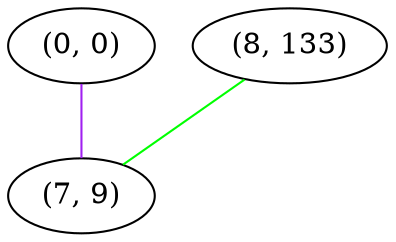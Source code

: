 graph "" {
"(0, 0)";
"(8, 133)";
"(7, 9)";
"(0, 0)" -- "(7, 9)"  [color=purple, key=0, weight=4];
"(8, 133)" -- "(7, 9)"  [color=green, key=0, weight=2];
}
